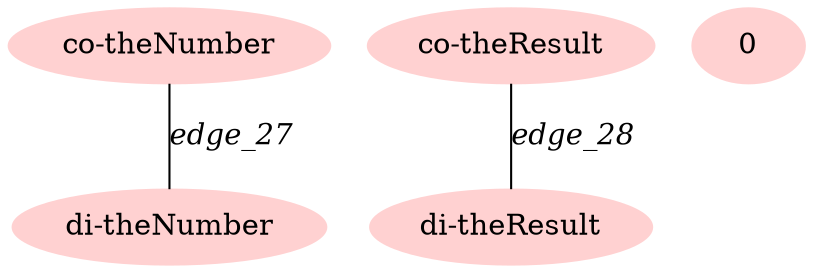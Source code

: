 digraph g{node_22 [shape=ellipse, style=filled, color="#ffd1d1", label="co-theNumber" ]
node_23 [shape=ellipse, style=filled, color="#ffd1d1", label="co-theResult" ]
node_24 [shape=ellipse, style=filled, color="#ffd1d1", label="di-theNumber" ]
node_25 [shape=ellipse, style=filled, color="#ffd1d1", label="di-theResult" ]
node_26 [shape=ellipse, style=filled, color="#ffd1d1", label="0" ]
node_22 -> node_24 [dir=none, arrowHead=none, fontname="Times-Italic", label="edge_27" ]
node_23 -> node_25 [dir=none, arrowHead=none, fontname="Times-Italic", label="edge_28" ]
}